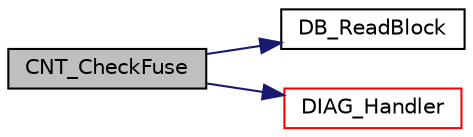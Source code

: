 digraph "CNT_CheckFuse"
{
  edge [fontname="Helvetica",fontsize="10",labelfontname="Helvetica",labelfontsize="10"];
  node [fontname="Helvetica",fontsize="10",shape=record];
  rankdir="LR";
  Node5 [label="CNT_CheckFuse",height=0.2,width=0.4,color="black", fillcolor="grey75", style="filled", fontcolor="black"];
  Node5 -> Node6 [color="midnightblue",fontsize="10",style="solid",fontname="Helvetica"];
  Node6 [label="DB_ReadBlock",height=0.2,width=0.4,color="black", fillcolor="white", style="filled",URL="$database_8c.html#a94356e609a13e483fa0c15465e154f34",tooltip="Reads a datablock in database by value. "];
  Node5 -> Node7 [color="midnightblue",fontsize="10",style="solid",fontname="Helvetica"];
  Node7 [label="DIAG_Handler",height=0.2,width=0.4,color="red", fillcolor="white", style="filled",URL="$group__API__DIAG.html#ga29e922af6b4c0f5c07d4d5b48b48d156",tooltip="DIAG_Handler provides generic error handling, based on diagnosis group.This function calls the handle..."];
}
